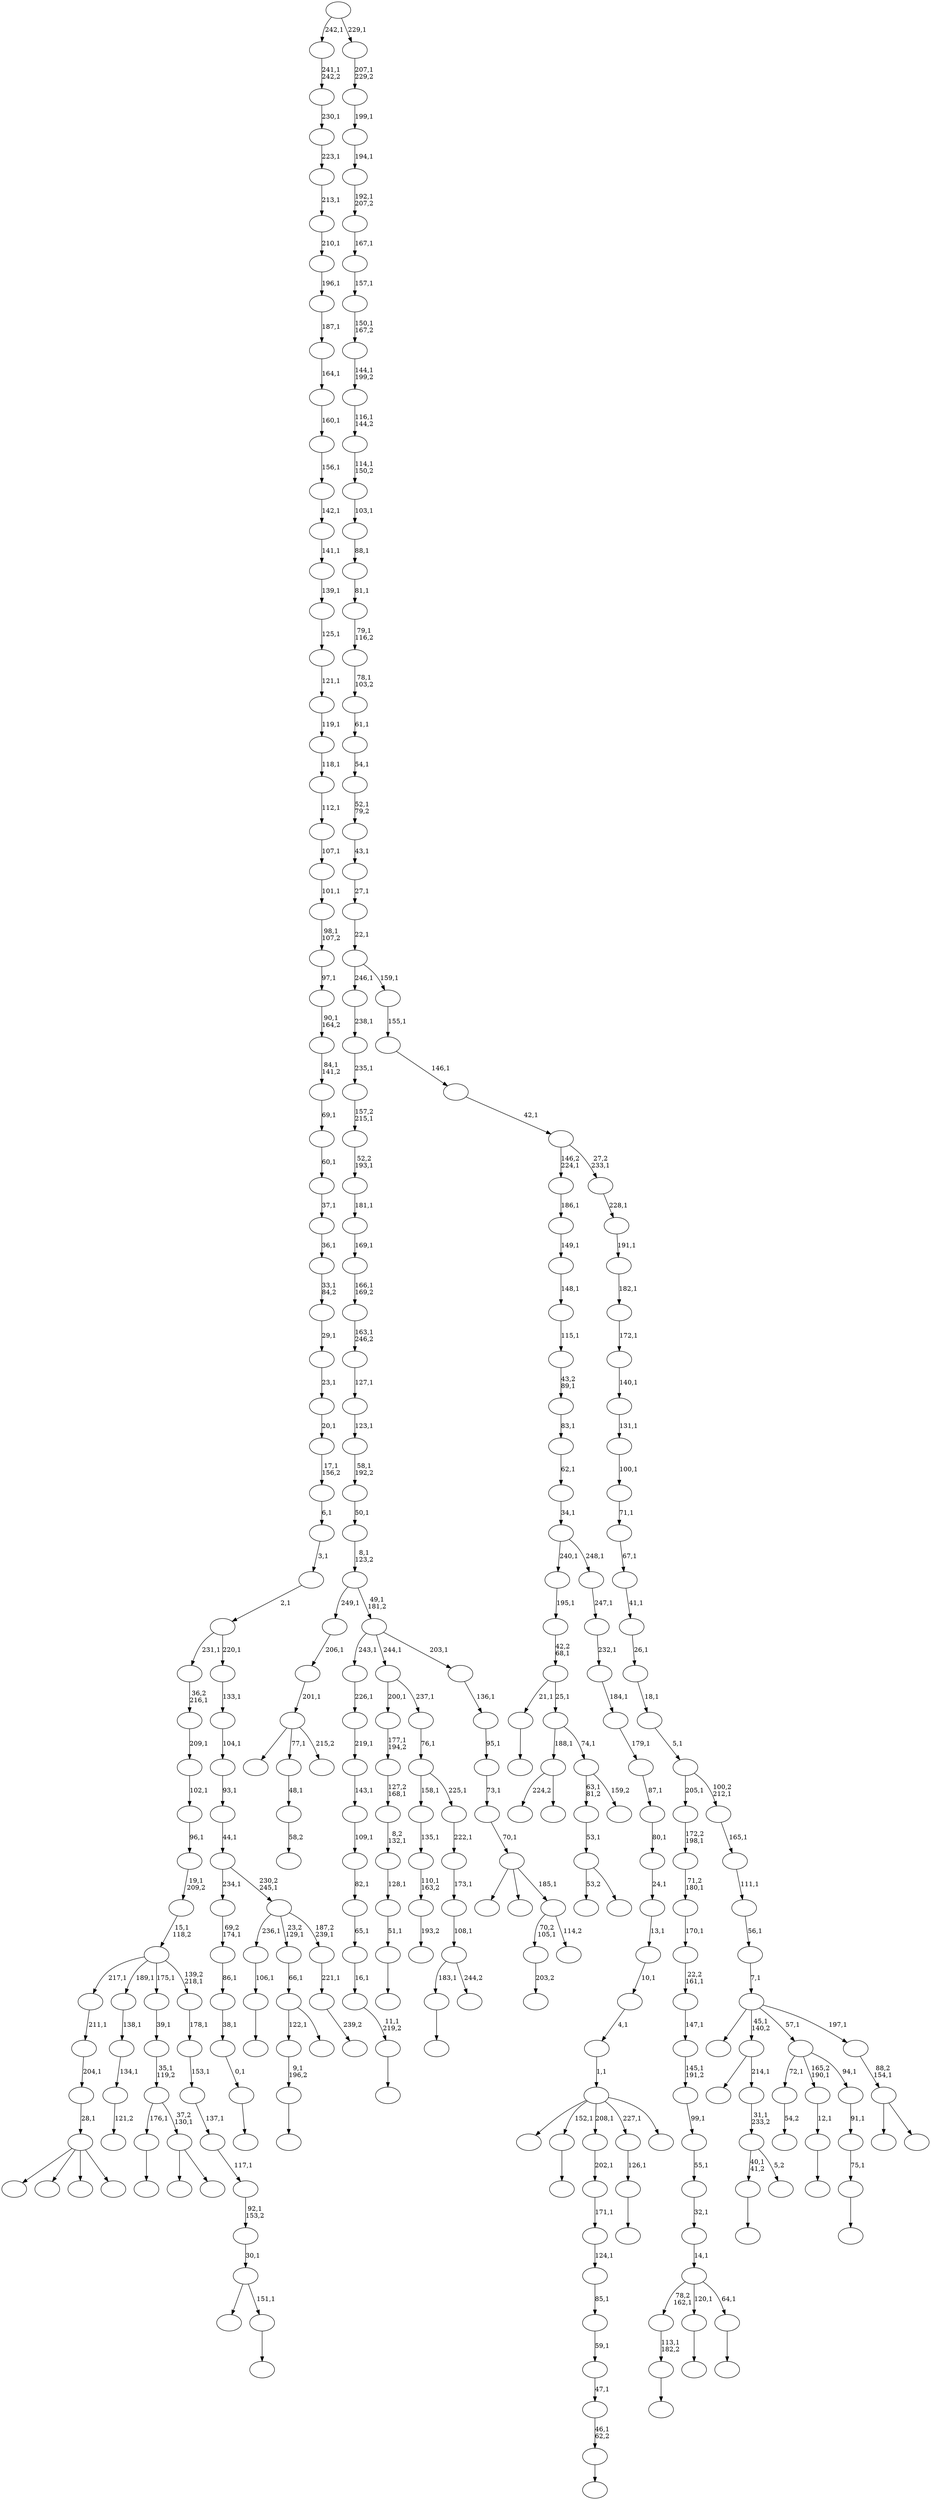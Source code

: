 digraph T {
	300 [label=""]
	299 [label=""]
	298 [label=""]
	297 [label=""]
	296 [label=""]
	295 [label=""]
	294 [label=""]
	293 [label=""]
	292 [label=""]
	291 [label=""]
	290 [label=""]
	289 [label=""]
	288 [label=""]
	287 [label=""]
	286 [label=""]
	285 [label=""]
	284 [label=""]
	283 [label=""]
	282 [label=""]
	281 [label=""]
	280 [label=""]
	279 [label=""]
	278 [label=""]
	277 [label=""]
	276 [label=""]
	275 [label=""]
	274 [label=""]
	273 [label=""]
	272 [label=""]
	271 [label=""]
	270 [label=""]
	269 [label=""]
	268 [label=""]
	267 [label=""]
	266 [label=""]
	265 [label=""]
	264 [label=""]
	263 [label=""]
	262 [label=""]
	261 [label=""]
	260 [label=""]
	259 [label=""]
	258 [label=""]
	257 [label=""]
	256 [label=""]
	255 [label=""]
	254 [label=""]
	253 [label=""]
	252 [label=""]
	251 [label=""]
	250 [label=""]
	249 [label=""]
	248 [label=""]
	247 [label=""]
	246 [label=""]
	245 [label=""]
	244 [label=""]
	243 [label=""]
	242 [label=""]
	241 [label=""]
	240 [label=""]
	239 [label=""]
	238 [label=""]
	237 [label=""]
	236 [label=""]
	235 [label=""]
	234 [label=""]
	233 [label=""]
	232 [label=""]
	231 [label=""]
	230 [label=""]
	229 [label=""]
	228 [label=""]
	227 [label=""]
	226 [label=""]
	225 [label=""]
	224 [label=""]
	223 [label=""]
	222 [label=""]
	221 [label=""]
	220 [label=""]
	219 [label=""]
	218 [label=""]
	217 [label=""]
	216 [label=""]
	215 [label=""]
	214 [label=""]
	213 [label=""]
	212 [label=""]
	211 [label=""]
	210 [label=""]
	209 [label=""]
	208 [label=""]
	207 [label=""]
	206 [label=""]
	205 [label=""]
	204 [label=""]
	203 [label=""]
	202 [label=""]
	201 [label=""]
	200 [label=""]
	199 [label=""]
	198 [label=""]
	197 [label=""]
	196 [label=""]
	195 [label=""]
	194 [label=""]
	193 [label=""]
	192 [label=""]
	191 [label=""]
	190 [label=""]
	189 [label=""]
	188 [label=""]
	187 [label=""]
	186 [label=""]
	185 [label=""]
	184 [label=""]
	183 [label=""]
	182 [label=""]
	181 [label=""]
	180 [label=""]
	179 [label=""]
	178 [label=""]
	177 [label=""]
	176 [label=""]
	175 [label=""]
	174 [label=""]
	173 [label=""]
	172 [label=""]
	171 [label=""]
	170 [label=""]
	169 [label=""]
	168 [label=""]
	167 [label=""]
	166 [label=""]
	165 [label=""]
	164 [label=""]
	163 [label=""]
	162 [label=""]
	161 [label=""]
	160 [label=""]
	159 [label=""]
	158 [label=""]
	157 [label=""]
	156 [label=""]
	155 [label=""]
	154 [label=""]
	153 [label=""]
	152 [label=""]
	151 [label=""]
	150 [label=""]
	149 [label=""]
	148 [label=""]
	147 [label=""]
	146 [label=""]
	145 [label=""]
	144 [label=""]
	143 [label=""]
	142 [label=""]
	141 [label=""]
	140 [label=""]
	139 [label=""]
	138 [label=""]
	137 [label=""]
	136 [label=""]
	135 [label=""]
	134 [label=""]
	133 [label=""]
	132 [label=""]
	131 [label=""]
	130 [label=""]
	129 [label=""]
	128 [label=""]
	127 [label=""]
	126 [label=""]
	125 [label=""]
	124 [label=""]
	123 [label=""]
	122 [label=""]
	121 [label=""]
	120 [label=""]
	119 [label=""]
	118 [label=""]
	117 [label=""]
	116 [label=""]
	115 [label=""]
	114 [label=""]
	113 [label=""]
	112 [label=""]
	111 [label=""]
	110 [label=""]
	109 [label=""]
	108 [label=""]
	107 [label=""]
	106 [label=""]
	105 [label=""]
	104 [label=""]
	103 [label=""]
	102 [label=""]
	101 [label=""]
	100 [label=""]
	99 [label=""]
	98 [label=""]
	97 [label=""]
	96 [label=""]
	95 [label=""]
	94 [label=""]
	93 [label=""]
	92 [label=""]
	91 [label=""]
	90 [label=""]
	89 [label=""]
	88 [label=""]
	87 [label=""]
	86 [label=""]
	85 [label=""]
	84 [label=""]
	83 [label=""]
	82 [label=""]
	81 [label=""]
	80 [label=""]
	79 [label=""]
	78 [label=""]
	77 [label=""]
	76 [label=""]
	75 [label=""]
	74 [label=""]
	73 [label=""]
	72 [label=""]
	71 [label=""]
	70 [label=""]
	69 [label=""]
	68 [label=""]
	67 [label=""]
	66 [label=""]
	65 [label=""]
	64 [label=""]
	63 [label=""]
	62 [label=""]
	61 [label=""]
	60 [label=""]
	59 [label=""]
	58 [label=""]
	57 [label=""]
	56 [label=""]
	55 [label=""]
	54 [label=""]
	53 [label=""]
	52 [label=""]
	51 [label=""]
	50 [label=""]
	49 [label=""]
	48 [label=""]
	47 [label=""]
	46 [label=""]
	45 [label=""]
	44 [label=""]
	43 [label=""]
	42 [label=""]
	41 [label=""]
	40 [label=""]
	39 [label=""]
	38 [label=""]
	37 [label=""]
	36 [label=""]
	35 [label=""]
	34 [label=""]
	33 [label=""]
	32 [label=""]
	31 [label=""]
	30 [label=""]
	29 [label=""]
	28 [label=""]
	27 [label=""]
	26 [label=""]
	25 [label=""]
	24 [label=""]
	23 [label=""]
	22 [label=""]
	21 [label=""]
	20 [label=""]
	19 [label=""]
	18 [label=""]
	17 [label=""]
	16 [label=""]
	15 [label=""]
	14 [label=""]
	13 [label=""]
	12 [label=""]
	11 [label=""]
	10 [label=""]
	9 [label=""]
	8 [label=""]
	7 [label=""]
	6 [label=""]
	5 [label=""]
	4 [label=""]
	3 [label=""]
	2 [label=""]
	1 [label=""]
	0 [label=""]
	299 -> 300 [label=""]
	298 -> 299 [label="51,1"]
	297 -> 298 [label="128,1"]
	296 -> 297 [label="8,2\n132,1"]
	295 -> 296 [label="127,2\n168,1"]
	294 -> 295 [label="177,1\n194,2"]
	291 -> 292 [label="193,2"]
	290 -> 291 [label="110,1\n163,2"]
	289 -> 290 [label="135,1"]
	286 -> 287 [label=""]
	285 -> 286 [label="106,1"]
	283 -> 284 [label="203,2"]
	280 -> 281 [label=""]
	278 -> 279 [label=""]
	277 -> 278 [label="113,1\n182,2"]
	272 -> 273 [label=""]
	270 -> 271 [label=""]
	269 -> 270 [label="9,1\n196,2"]
	266 -> 267 [label=""]
	265 -> 266 [label="0,1"]
	264 -> 265 [label="38,1"]
	263 -> 264 [label="86,1"]
	262 -> 263 [label="69,2\n174,1"]
	259 -> 293 [label="53,2"]
	259 -> 260 [label=""]
	258 -> 259 [label="53,1"]
	252 -> 253 [label=""]
	250 -> 251 [label=""]
	249 -> 250 [label="46,1\n62,2"]
	248 -> 249 [label="47,1"]
	247 -> 248 [label="59,1"]
	246 -> 247 [label="85,1"]
	245 -> 246 [label="124,1"]
	244 -> 245 [label="171,1"]
	243 -> 244 [label="202,1"]
	241 -> 242 [label=""]
	238 -> 239 [label=""]
	237 -> 277 [label="78,2\n162,1"]
	237 -> 241 [label="120,1"]
	237 -> 238 [label="64,1"]
	236 -> 237 [label="14,1"]
	235 -> 236 [label="32,1"]
	234 -> 235 [label="55,1"]
	233 -> 234 [label="99,1"]
	232 -> 233 [label="145,1\n191,2"]
	231 -> 232 [label="147,1"]
	230 -> 231 [label="22,2\n161,1"]
	229 -> 230 [label="170,1"]
	228 -> 229 [label="71,2\n180,1"]
	227 -> 228 [label="172,2\n198,1"]
	225 -> 274 [label=""]
	225 -> 257 [label=""]
	225 -> 240 [label=""]
	225 -> 226 [label=""]
	224 -> 225 [label="28,1"]
	223 -> 224 [label="204,1"]
	222 -> 223 [label="211,1"]
	220 -> 221 [label=""]
	219 -> 220 [label="126,1"]
	217 -> 218 [label="121,2"]
	216 -> 217 [label="134,1"]
	215 -> 216 [label="138,1"]
	213 -> 214 [label=""]
	211 -> 212 [label="58,2"]
	210 -> 211 [label="48,1"]
	208 -> 209 [label=""]
	207 -> 208 [label="11,1\n219,2"]
	206 -> 207 [label="16,1"]
	205 -> 206 [label="65,1"]
	204 -> 205 [label="82,1"]
	203 -> 204 [label="109,1"]
	202 -> 203 [label="143,1"]
	201 -> 202 [label="219,1"]
	200 -> 201 [label="226,1"]
	198 -> 272 [label="40,1\n41,2"]
	198 -> 199 [label="5,2"]
	197 -> 198 [label="31,1\n233,2"]
	196 -> 275 [label=""]
	196 -> 197 [label="214,1"]
	194 -> 195 [label="54,2"]
	192 -> 254 [label=""]
	192 -> 210 [label="77,1"]
	192 -> 193 [label="215,2"]
	191 -> 192 [label="201,1"]
	190 -> 191 [label="206,1"]
	188 -> 268 [label="224,2"]
	188 -> 189 [label=""]
	186 -> 187 [label=""]
	184 -> 185 [label=""]
	183 -> 184 [label="12,1"]
	181 -> 213 [label="183,1"]
	181 -> 182 [label="244,2"]
	180 -> 181 [label="108,1"]
	179 -> 180 [label="173,1"]
	178 -> 179 [label="222,1"]
	177 -> 289 [label="158,1"]
	177 -> 178 [label="225,1"]
	176 -> 177 [label="76,1"]
	175 -> 294 [label="200,1"]
	175 -> 176 [label="237,1"]
	173 -> 258 [label="63,1\n81,2"]
	173 -> 174 [label="159,2"]
	172 -> 188 [label="188,1"]
	172 -> 173 [label="74,1"]
	171 -> 186 [label="21,1"]
	171 -> 172 [label="25,1"]
	170 -> 171 [label="42,2\n68,1"]
	169 -> 170 [label="195,1"]
	166 -> 168 [label=""]
	166 -> 167 [label=""]
	165 -> 252 [label="176,1"]
	165 -> 166 [label="37,2\n130,1"]
	164 -> 165 [label="35,1\n119,2"]
	163 -> 164 [label="39,1"]
	161 -> 269 [label="122,1"]
	161 -> 162 [label=""]
	160 -> 161 [label="66,1"]
	158 -> 159 [label=""]
	157 -> 288 [label=""]
	157 -> 158 [label="151,1"]
	156 -> 157 [label="30,1"]
	155 -> 156 [label="92,1\n153,2"]
	154 -> 155 [label="117,1"]
	153 -> 154 [label="137,1"]
	152 -> 153 [label="153,1"]
	151 -> 152 [label="178,1"]
	150 -> 222 [label="217,1"]
	150 -> 215 [label="189,1"]
	150 -> 163 [label="175,1"]
	150 -> 151 [label="139,2\n218,1"]
	149 -> 150 [label="15,1\n118,2"]
	148 -> 149 [label="19,1\n209,2"]
	147 -> 148 [label="96,1"]
	146 -> 147 [label="102,1"]
	145 -> 146 [label="209,1"]
	144 -> 145 [label="36,2\n216,1"]
	142 -> 143 [label=""]
	141 -> 142 [label="75,1"]
	140 -> 141 [label="91,1"]
	139 -> 194 [label="72,1"]
	139 -> 183 [label="165,2\n190,1"]
	139 -> 140 [label="94,1"]
	137 -> 283 [label="70,2\n105,1"]
	137 -> 138 [label="114,2"]
	136 -> 276 [label=""]
	136 -> 255 [label=""]
	136 -> 137 [label="185,1"]
	135 -> 136 [label="70,1"]
	134 -> 135 [label="73,1"]
	133 -> 134 [label="95,1"]
	132 -> 133 [label="136,1"]
	131 -> 200 [label="243,1"]
	131 -> 175 [label="244,1"]
	131 -> 132 [label="203,1"]
	130 -> 190 [label="249,1"]
	130 -> 131 [label="49,1\n181,2"]
	129 -> 130 [label="8,1\n123,2"]
	128 -> 129 [label="50,1"]
	127 -> 128 [label="58,1\n192,2"]
	126 -> 127 [label="123,1"]
	125 -> 126 [label="127,1"]
	124 -> 125 [label="163,1\n246,2"]
	123 -> 124 [label="166,1\n169,2"]
	122 -> 123 [label="169,1"]
	121 -> 122 [label="181,1"]
	120 -> 121 [label="52,2\n193,1"]
	119 -> 120 [label="157,2\n215,1"]
	118 -> 119 [label="235,1"]
	117 -> 118 [label="238,1"]
	115 -> 282 [label=""]
	115 -> 280 [label="152,1"]
	115 -> 243 [label="208,1"]
	115 -> 219 [label="227,1"]
	115 -> 116 [label=""]
	114 -> 115 [label="1,1"]
	113 -> 114 [label="4,1"]
	112 -> 113 [label="10,1"]
	111 -> 112 [label="13,1"]
	110 -> 111 [label="24,1"]
	109 -> 110 [label="80,1"]
	108 -> 109 [label="87,1"]
	107 -> 108 [label="179,1"]
	106 -> 107 [label="184,1"]
	105 -> 106 [label="232,1"]
	104 -> 105 [label="247,1"]
	103 -> 169 [label="240,1"]
	103 -> 104 [label="248,1"]
	102 -> 103 [label="34,1"]
	101 -> 102 [label="62,1"]
	100 -> 101 [label="83,1"]
	99 -> 100 [label="43,2\n89,1"]
	98 -> 99 [label="115,1"]
	97 -> 98 [label="148,1"]
	96 -> 97 [label="149,1"]
	95 -> 96 [label="186,1"]
	93 -> 94 [label="239,2"]
	92 -> 93 [label="221,1"]
	91 -> 285 [label="236,1"]
	91 -> 160 [label="23,2\n129,1"]
	91 -> 92 [label="187,2\n239,1"]
	90 -> 262 [label="234,1"]
	90 -> 91 [label="230,2\n245,1"]
	89 -> 90 [label="44,1"]
	88 -> 89 [label="93,1"]
	87 -> 88 [label="104,1"]
	86 -> 87 [label="133,1"]
	85 -> 144 [label="231,1"]
	85 -> 86 [label="220,1"]
	84 -> 85 [label="2,1"]
	83 -> 84 [label="3,1"]
	82 -> 83 [label="6,1"]
	81 -> 82 [label="17,1\n156,2"]
	80 -> 81 [label="20,1"]
	79 -> 80 [label="23,1"]
	78 -> 79 [label="29,1"]
	77 -> 78 [label="33,1\n84,2"]
	76 -> 77 [label="36,1"]
	75 -> 76 [label="37,1"]
	74 -> 75 [label="60,1"]
	73 -> 74 [label="69,1"]
	72 -> 73 [label="84,1\n141,2"]
	71 -> 72 [label="90,1\n164,2"]
	70 -> 71 [label="97,1"]
	69 -> 70 [label="98,1\n107,2"]
	68 -> 69 [label="101,1"]
	67 -> 68 [label="107,1"]
	66 -> 67 [label="112,1"]
	65 -> 66 [label="118,1"]
	64 -> 65 [label="119,1"]
	63 -> 64 [label="121,1"]
	62 -> 63 [label="125,1"]
	61 -> 62 [label="139,1"]
	60 -> 61 [label="141,1"]
	59 -> 60 [label="142,1"]
	58 -> 59 [label="156,1"]
	57 -> 58 [label="160,1"]
	56 -> 57 [label="164,1"]
	55 -> 56 [label="187,1"]
	54 -> 55 [label="196,1"]
	53 -> 54 [label="210,1"]
	52 -> 53 [label="213,1"]
	51 -> 52 [label="223,1"]
	50 -> 51 [label="230,1"]
	49 -> 50 [label="241,1\n242,2"]
	47 -> 256 [label=""]
	47 -> 48 [label=""]
	46 -> 47 [label="88,2\n154,1"]
	45 -> 261 [label=""]
	45 -> 196 [label="45,1\n140,2"]
	45 -> 139 [label="57,1"]
	45 -> 46 [label="197,1"]
	44 -> 45 [label="7,1"]
	43 -> 44 [label="56,1"]
	42 -> 43 [label="111,1"]
	41 -> 42 [label="165,1"]
	40 -> 227 [label="205,1"]
	40 -> 41 [label="100,2\n212,1"]
	39 -> 40 [label="5,1"]
	38 -> 39 [label="18,1"]
	37 -> 38 [label="26,1"]
	36 -> 37 [label="41,1"]
	35 -> 36 [label="67,1"]
	34 -> 35 [label="71,1"]
	33 -> 34 [label="100,1"]
	32 -> 33 [label="131,1"]
	31 -> 32 [label="140,1"]
	30 -> 31 [label="172,1"]
	29 -> 30 [label="182,1"]
	28 -> 29 [label="191,1"]
	27 -> 28 [label="228,1"]
	26 -> 95 [label="146,2\n224,1"]
	26 -> 27 [label="27,2\n233,1"]
	25 -> 26 [label="42,1"]
	24 -> 25 [label="146,1"]
	23 -> 24 [label="155,1"]
	22 -> 117 [label="246,1"]
	22 -> 23 [label="159,1"]
	21 -> 22 [label="22,1"]
	20 -> 21 [label="27,1"]
	19 -> 20 [label="43,1"]
	18 -> 19 [label="52,1\n79,2"]
	17 -> 18 [label="54,1"]
	16 -> 17 [label="61,1"]
	15 -> 16 [label="78,1\n103,2"]
	14 -> 15 [label="79,1\n116,2"]
	13 -> 14 [label="81,1"]
	12 -> 13 [label="88,1"]
	11 -> 12 [label="103,1"]
	10 -> 11 [label="114,1\n150,2"]
	9 -> 10 [label="116,1\n144,2"]
	8 -> 9 [label="144,1\n199,2"]
	7 -> 8 [label="150,1\n167,2"]
	6 -> 7 [label="157,1"]
	5 -> 6 [label="167,1"]
	4 -> 5 [label="192,1\n207,2"]
	3 -> 4 [label="194,1"]
	2 -> 3 [label="199,1"]
	1 -> 2 [label="207,1\n229,2"]
	0 -> 49 [label="242,1"]
	0 -> 1 [label="229,1"]
}
